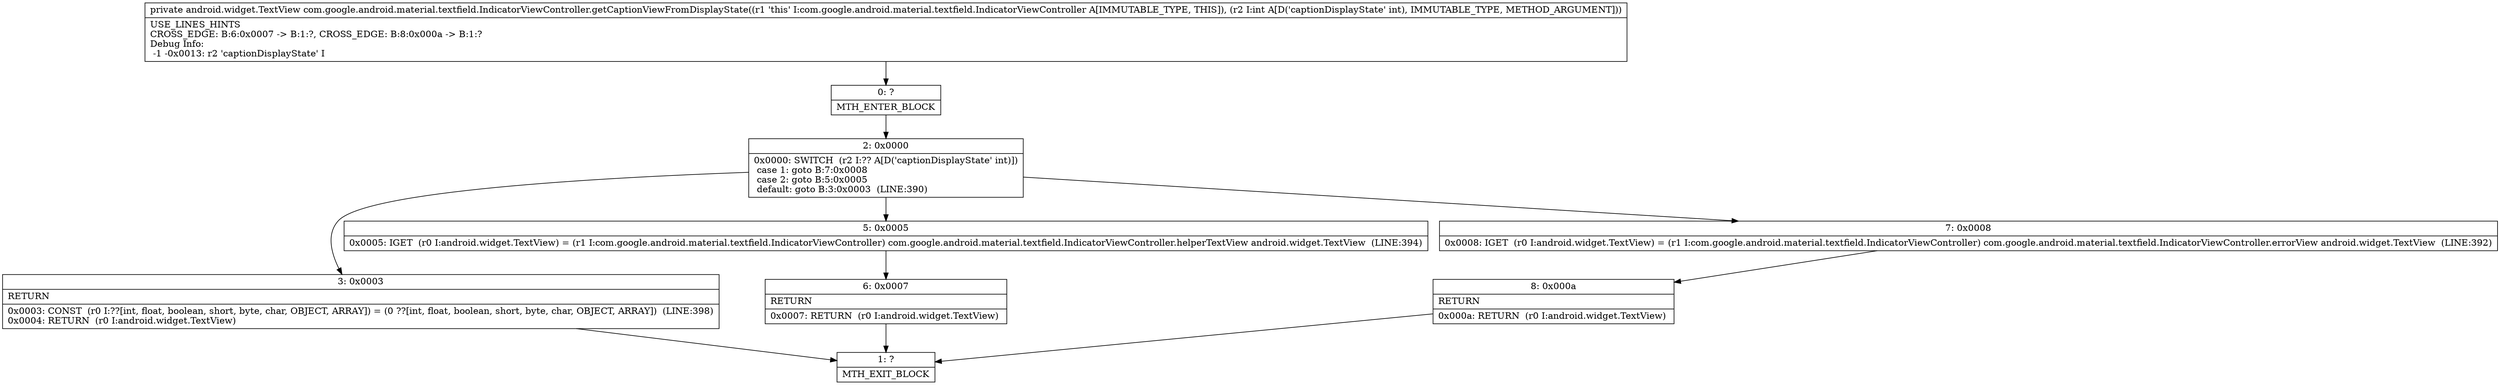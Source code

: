 digraph "CFG forcom.google.android.material.textfield.IndicatorViewController.getCaptionViewFromDisplayState(I)Landroid\/widget\/TextView;" {
Node_0 [shape=record,label="{0\:\ ?|MTH_ENTER_BLOCK\l}"];
Node_2 [shape=record,label="{2\:\ 0x0000|0x0000: SWITCH  (r2 I:?? A[D('captionDisplayState' int)])\l case 1: goto B:7:0x0008\l case 2: goto B:5:0x0005\l default: goto B:3:0x0003  (LINE:390)\l}"];
Node_3 [shape=record,label="{3\:\ 0x0003|RETURN\l|0x0003: CONST  (r0 I:??[int, float, boolean, short, byte, char, OBJECT, ARRAY]) = (0 ??[int, float, boolean, short, byte, char, OBJECT, ARRAY])  (LINE:398)\l0x0004: RETURN  (r0 I:android.widget.TextView) \l}"];
Node_1 [shape=record,label="{1\:\ ?|MTH_EXIT_BLOCK\l}"];
Node_5 [shape=record,label="{5\:\ 0x0005|0x0005: IGET  (r0 I:android.widget.TextView) = (r1 I:com.google.android.material.textfield.IndicatorViewController) com.google.android.material.textfield.IndicatorViewController.helperTextView android.widget.TextView  (LINE:394)\l}"];
Node_6 [shape=record,label="{6\:\ 0x0007|RETURN\l|0x0007: RETURN  (r0 I:android.widget.TextView) \l}"];
Node_7 [shape=record,label="{7\:\ 0x0008|0x0008: IGET  (r0 I:android.widget.TextView) = (r1 I:com.google.android.material.textfield.IndicatorViewController) com.google.android.material.textfield.IndicatorViewController.errorView android.widget.TextView  (LINE:392)\l}"];
Node_8 [shape=record,label="{8\:\ 0x000a|RETURN\l|0x000a: RETURN  (r0 I:android.widget.TextView) \l}"];
MethodNode[shape=record,label="{private android.widget.TextView com.google.android.material.textfield.IndicatorViewController.getCaptionViewFromDisplayState((r1 'this' I:com.google.android.material.textfield.IndicatorViewController A[IMMUTABLE_TYPE, THIS]), (r2 I:int A[D('captionDisplayState' int), IMMUTABLE_TYPE, METHOD_ARGUMENT]))  | USE_LINES_HINTS\lCROSS_EDGE: B:6:0x0007 \-\> B:1:?, CROSS_EDGE: B:8:0x000a \-\> B:1:?\lDebug Info:\l  \-1 \-0x0013: r2 'captionDisplayState' I\l}"];
MethodNode -> Node_0;Node_0 -> Node_2;
Node_2 -> Node_3;
Node_2 -> Node_5;
Node_2 -> Node_7;
Node_3 -> Node_1;
Node_5 -> Node_6;
Node_6 -> Node_1;
Node_7 -> Node_8;
Node_8 -> Node_1;
}

